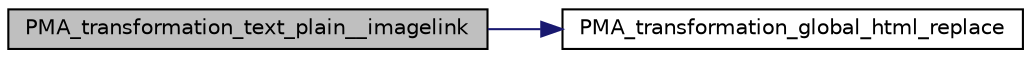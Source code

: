 digraph G
{
  edge [fontname="Helvetica",fontsize="10",labelfontname="Helvetica",labelfontsize="10"];
  node [fontname="Helvetica",fontsize="10",shape=record];
  rankdir="LR";
  Node1 [label="PMA_transformation_text_plain__imagelink",height=0.2,width=0.4,color="black", fillcolor="grey75", style="filled" fontcolor="black"];
  Node1 -> Node2 [color="midnightblue",fontsize="10",style="solid",fontname="Helvetica"];
  Node2 [label="PMA_transformation_global_html_replace",height=0.2,width=0.4,color="black", fillcolor="white", style="filled",URL="$global_8inc_8php.html#a3cbf5b6d57d68fe4182e3a2f3eb8aa31"];
}
